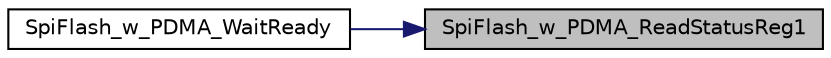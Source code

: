 digraph "SpiFlash_w_PDMA_ReadStatusReg1"
{
 // LATEX_PDF_SIZE
  edge [fontname="Helvetica",fontsize="10",labelfontname="Helvetica",labelfontsize="10"];
  node [fontname="Helvetica",fontsize="10",shape=record];
  rankdir="RL";
  Node1 [label="SpiFlash_w_PDMA_ReadStatusReg1",height=0.2,width=0.4,color="black", fillcolor="grey75", style="filled", fontcolor="black",tooltip="Read back the Status Register 1 from SPI Flash device."];
  Node1 -> Node2 [dir="back",color="midnightblue",fontsize="10",style="solid",fontname="Helvetica"];
  Node2 [label="SpiFlash_w_PDMA_WaitReady",height=0.2,width=0.4,color="black", fillcolor="white", style="filled",URL="$da/d69/group___nano130___basic01___f_u_n_c_t_i_o_n_s.html#ga37f51e01e834b959fc45b9b0e43310a1",tooltip="Waiting for the BUSY bit of SPI Flash that be cleared to 0."];
}
